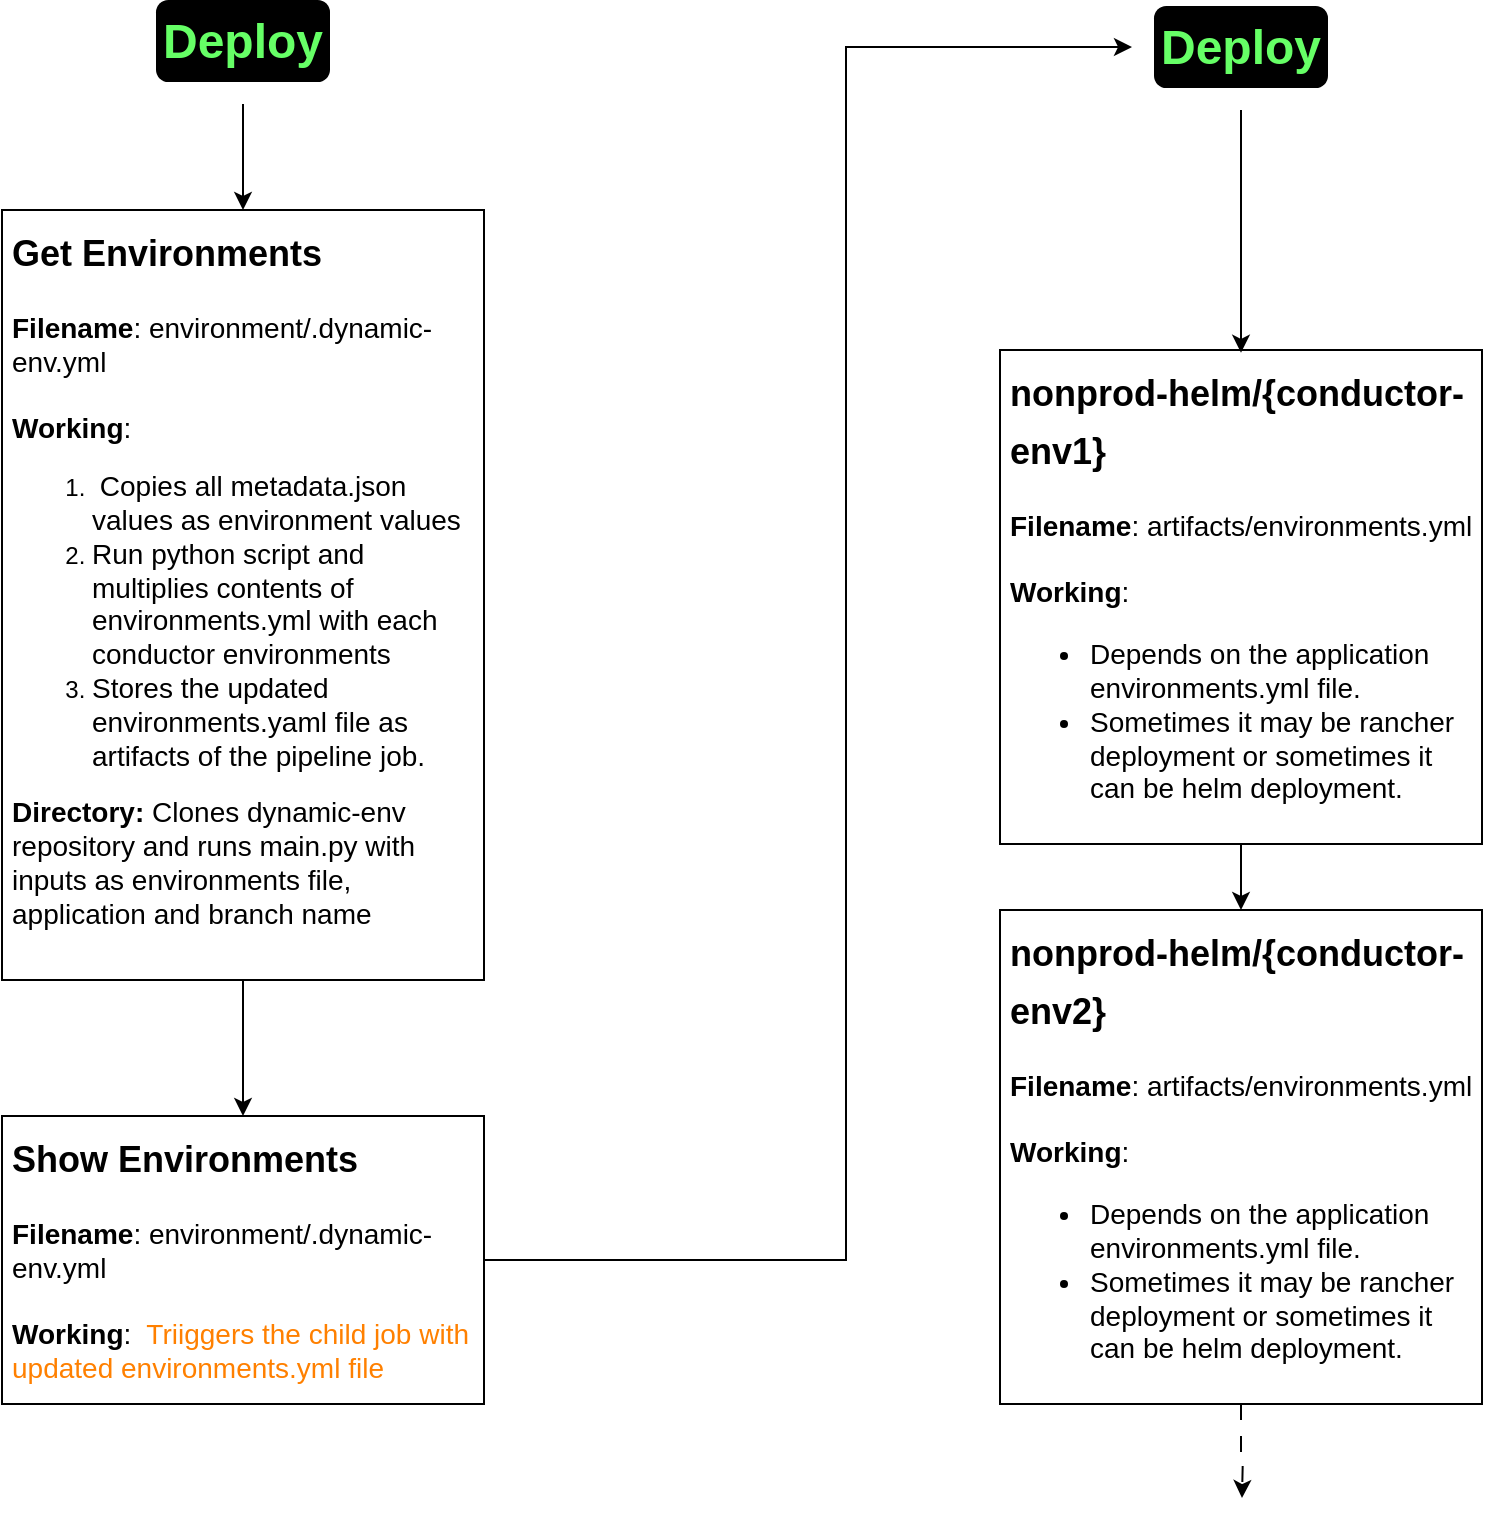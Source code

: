 <mxfile version="22.1.1" type="github">
  <diagram name="Page-1" id="fgOw8XhWeV06c3kf7nXC">
    <mxGraphModel dx="1306" dy="830" grid="0" gridSize="10" guides="1" tooltips="1" connect="1" arrows="1" fold="1" page="1" pageScale="1" pageWidth="1400" pageHeight="800" math="0" shadow="0">
      <root>
        <mxCell id="0" />
        <mxCell id="1" parent="0" />
        <mxCell id="ZzRd-g6UduxSJJpeh9pK-18" style="edgeStyle=orthogonalEdgeStyle;rounded=0;orthogonalLoop=1;jettySize=auto;html=1;" parent="1" source="ZzRd-g6UduxSJJpeh9pK-5" target="ZzRd-g6UduxSJJpeh9pK-6" edge="1">
          <mxGeometry relative="1" as="geometry" />
        </mxCell>
        <mxCell id="ZzRd-g6UduxSJJpeh9pK-5" value="&lt;font color=&quot;#66ff66&quot; style=&quot;font-size: 24px;&quot;&gt;&lt;b style=&quot;background-color: rgb(0, 0, 0);&quot;&gt;Deploy&lt;/b&gt;&lt;/font&gt;" style="text;html=1;strokeColor=none;fillColor=#000000;align=center;verticalAlign=middle;whiteSpace=wrap;rounded=1;perimeterSpacing=11;shadow=0;strokeWidth=1;dashed=1;" parent="1" vertex="1">
          <mxGeometry x="163" y="31" width="87" height="41" as="geometry" />
        </mxCell>
        <mxCell id="ZzRd-g6UduxSJJpeh9pK-21" style="edgeStyle=orthogonalEdgeStyle;rounded=0;orthogonalLoop=1;jettySize=auto;html=1;entryX=0.5;entryY=0;entryDx=0;entryDy=0;" parent="1" source="ZzRd-g6UduxSJJpeh9pK-6" target="ZzRd-g6UduxSJJpeh9pK-20" edge="1">
          <mxGeometry relative="1" as="geometry" />
        </mxCell>
        <mxCell id="ZzRd-g6UduxSJJpeh9pK-6" value="&lt;h1&gt;&lt;span style=&quot;font-size: 18px;&quot;&gt;Get Environments&lt;/span&gt;&lt;/h1&gt;&lt;div&gt;&lt;font style=&quot;font-size: 14px;&quot;&gt;&lt;b&gt;Filename&lt;/b&gt;: environment/.dynamic-env.yml&lt;/font&gt;&lt;/div&gt;&lt;div&gt;&lt;b style=&quot;font-size: 14px; background-color: initial;&quot;&gt;&lt;br&gt;&lt;/b&gt;&lt;/div&gt;&lt;div&gt;&lt;b style=&quot;font-size: 14px; background-color: initial;&quot;&gt;Working&lt;/b&gt;&lt;span style=&quot;font-size: 14px; background-color: initial;&quot;&gt;:&lt;/span&gt;&lt;/div&gt;&lt;div&gt;&lt;ol&gt;&lt;li&gt;&lt;font style=&quot;font-size: 14px;&quot;&gt;&amp;nbsp;Copies all metadata.json values as environment values&lt;/font&gt;&lt;/li&gt;&lt;li&gt;&lt;span style=&quot;font-size: 14px;&quot;&gt;Run python script and multiplies contents of environments.yml with each conductor environments&lt;/span&gt;&lt;/li&gt;&lt;li&gt;&lt;font style=&quot;font-size: 14px;&quot;&gt;Stores the updated environments.yaml file as artifacts of the pipeline job.&lt;/font&gt;&lt;/li&gt;&lt;/ol&gt;&lt;/div&gt;&lt;div&gt;&lt;font style=&quot;font-size: 14px;&quot;&gt;&lt;b&gt;Directory: &lt;/b&gt;Clones dynamic-env repository and runs main.py with inputs as environments file, application and branch name&lt;br&gt;&lt;br&gt;&lt;br&gt;&lt;/font&gt;&lt;/div&gt;" style="text;html=1;strokeColor=default;fillColor=none;spacing=5;spacingTop=-20;whiteSpace=wrap;overflow=hidden;rounded=0;" parent="1" vertex="1">
          <mxGeometry x="86" y="136" width="241" height="385" as="geometry" />
        </mxCell>
        <mxCell id="ZzRd-g6UduxSJJpeh9pK-24" style="edgeStyle=orthogonalEdgeStyle;rounded=0;orthogonalLoop=1;jettySize=auto;html=1;entryX=0;entryY=0.5;entryDx=0;entryDy=0;" parent="1" source="ZzRd-g6UduxSJJpeh9pK-20" target="ZzRd-g6UduxSJJpeh9pK-23" edge="1">
          <mxGeometry relative="1" as="geometry">
            <Array as="points">
              <mxPoint x="508" y="661" />
              <mxPoint x="508" y="55" />
            </Array>
          </mxGeometry>
        </mxCell>
        <mxCell id="ZzRd-g6UduxSJJpeh9pK-20" value="&lt;h1&gt;&lt;span style=&quot;font-size: 18px;&quot;&gt;Show Environments&lt;/span&gt;&lt;/h1&gt;&lt;div&gt;&lt;font style=&quot;font-size: 14px;&quot;&gt;&lt;b&gt;Filename&lt;/b&gt;: environment/.dynamic-env.yml&lt;/font&gt;&lt;/div&gt;&lt;div&gt;&lt;font style=&quot;font-size: 14px;&quot;&gt;&lt;br&gt;&lt;/font&gt;&lt;/div&gt;&lt;div&gt;&lt;font style=&quot;font-size: 14px;&quot;&gt;&lt;b&gt;Working&lt;/b&gt;:&amp;nbsp; &lt;font color=&quot;#ff8000&quot;&gt;Triiggers the child job with updated environments.yml file&amp;nbsp;&lt;/font&gt;&lt;/font&gt;&lt;/div&gt;&lt;div&gt;&lt;font style=&quot;font-size: 14px;&quot;&gt;&lt;br&gt;&lt;/font&gt;&lt;/div&gt;&lt;div&gt;&lt;br&gt;&lt;/div&gt;&lt;div&gt;&lt;font style=&quot;font-size: 14px;&quot;&gt;&lt;br&gt;&lt;/font&gt;&lt;/div&gt;" style="text;html=1;strokeColor=default;fillColor=none;spacing=5;spacingTop=-20;whiteSpace=wrap;overflow=hidden;rounded=0;" parent="1" vertex="1">
          <mxGeometry x="86" y="589" width="241" height="144" as="geometry" />
        </mxCell>
        <mxCell id="ZzRd-g6UduxSJJpeh9pK-25" style="edgeStyle=orthogonalEdgeStyle;rounded=0;orthogonalLoop=1;jettySize=auto;html=1;" parent="1" source="ZzRd-g6UduxSJJpeh9pK-23" edge="1">
          <mxGeometry relative="1" as="geometry">
            <mxPoint x="705.5" y="207.4" as="targetPoint" />
          </mxGeometry>
        </mxCell>
        <mxCell id="ZzRd-g6UduxSJJpeh9pK-23" value="&lt;font color=&quot;#66ff66&quot; style=&quot;font-size: 24px;&quot;&gt;&lt;b style=&quot;background-color: rgb(0, 0, 0);&quot;&gt;Deploy&lt;/b&gt;&lt;/font&gt;" style="text;html=1;strokeColor=none;fillColor=#000000;align=center;verticalAlign=middle;whiteSpace=wrap;rounded=1;perimeterSpacing=11;shadow=0;strokeWidth=1;dashed=1;" parent="1" vertex="1">
          <mxGeometry x="662" y="34" width="87" height="41" as="geometry" />
        </mxCell>
        <mxCell id="YixnCboR50KgcJ8rx86p-2" value="" style="edgeStyle=orthogonalEdgeStyle;rounded=0;orthogonalLoop=1;jettySize=auto;html=1;" edge="1" parent="1" source="ZzRd-g6UduxSJJpeh9pK-26" target="YixnCboR50KgcJ8rx86p-1">
          <mxGeometry relative="1" as="geometry" />
        </mxCell>
        <mxCell id="ZzRd-g6UduxSJJpeh9pK-26" value="&lt;h1&gt;&lt;span style=&quot;font-size: 18px;&quot;&gt;nonprod-helm/{conductor-env1}&lt;/span&gt;&lt;/h1&gt;&lt;div&gt;&lt;font style=&quot;font-size: 14px;&quot;&gt;&lt;b&gt;Filename&lt;/b&gt;: artifacts/environments.yml&lt;/font&gt;&lt;/div&gt;&lt;div&gt;&lt;font style=&quot;font-size: 14px;&quot;&gt;&lt;b&gt;&lt;br&gt;&lt;/b&gt;&lt;/font&gt;&lt;/div&gt;&lt;div&gt;&lt;font style=&quot;font-size: 14px;&quot;&gt;&lt;b&gt;Working&lt;/b&gt;:&amp;nbsp; &lt;br&gt;&lt;ul&gt;&lt;li&gt;&lt;font style=&quot;font-size: 14px;&quot;&gt;Depends on the application environments.yml file.&lt;br&gt;&lt;/font&gt;&lt;/li&gt;&lt;li&gt;&lt;font style=&quot;font-size: 14px;&quot;&gt;Sometimes it may be rancher deployment or sometimes it can be helm deployment.&lt;/font&gt;&lt;/li&gt;&lt;/ul&gt;&lt;br&gt;&lt;/font&gt;&lt;/div&gt;" style="text;html=1;strokeColor=default;fillColor=none;spacing=5;spacingTop=-20;whiteSpace=wrap;overflow=hidden;rounded=0;" parent="1" vertex="1">
          <mxGeometry x="585" y="206" width="241" height="247" as="geometry" />
        </mxCell>
        <mxCell id="YixnCboR50KgcJ8rx86p-3" style="edgeStyle=orthogonalEdgeStyle;rounded=0;orthogonalLoop=1;jettySize=auto;html=1;exitX=0.5;exitY=1;exitDx=0;exitDy=0;dashed=1;dashPattern=8 8;" edge="1" parent="1" source="YixnCboR50KgcJ8rx86p-1">
          <mxGeometry relative="1" as="geometry">
            <mxPoint x="706" y="780" as="targetPoint" />
          </mxGeometry>
        </mxCell>
        <mxCell id="YixnCboR50KgcJ8rx86p-1" value="&lt;h1&gt;&lt;span style=&quot;font-size: 18px;&quot;&gt;nonprod-helm/{conductor-env2}&lt;/span&gt;&lt;/h1&gt;&lt;div&gt;&lt;font style=&quot;font-size: 14px;&quot;&gt;&lt;b&gt;Filename&lt;/b&gt;: artifacts/environments.yml&lt;/font&gt;&lt;/div&gt;&lt;div&gt;&lt;font style=&quot;font-size: 14px;&quot;&gt;&lt;b&gt;&lt;br&gt;&lt;/b&gt;&lt;/font&gt;&lt;/div&gt;&lt;div&gt;&lt;font style=&quot;font-size: 14px;&quot;&gt;&lt;b&gt;Working&lt;/b&gt;:&amp;nbsp; &lt;br&gt;&lt;ul&gt;&lt;li&gt;&lt;font style=&quot;font-size: 14px;&quot;&gt;Depends on the application environments.yml file.&lt;br&gt;&lt;/font&gt;&lt;/li&gt;&lt;li&gt;&lt;font style=&quot;font-size: 14px;&quot;&gt;Sometimes it may be rancher deployment or sometimes it can be helm deployment.&lt;/font&gt;&lt;/li&gt;&lt;/ul&gt;&lt;br&gt;&lt;/font&gt;&lt;/div&gt;" style="text;html=1;strokeColor=default;fillColor=none;spacing=5;spacingTop=-20;whiteSpace=wrap;overflow=hidden;rounded=0;" vertex="1" parent="1">
          <mxGeometry x="585" y="486" width="241" height="247" as="geometry" />
        </mxCell>
      </root>
    </mxGraphModel>
  </diagram>
</mxfile>
